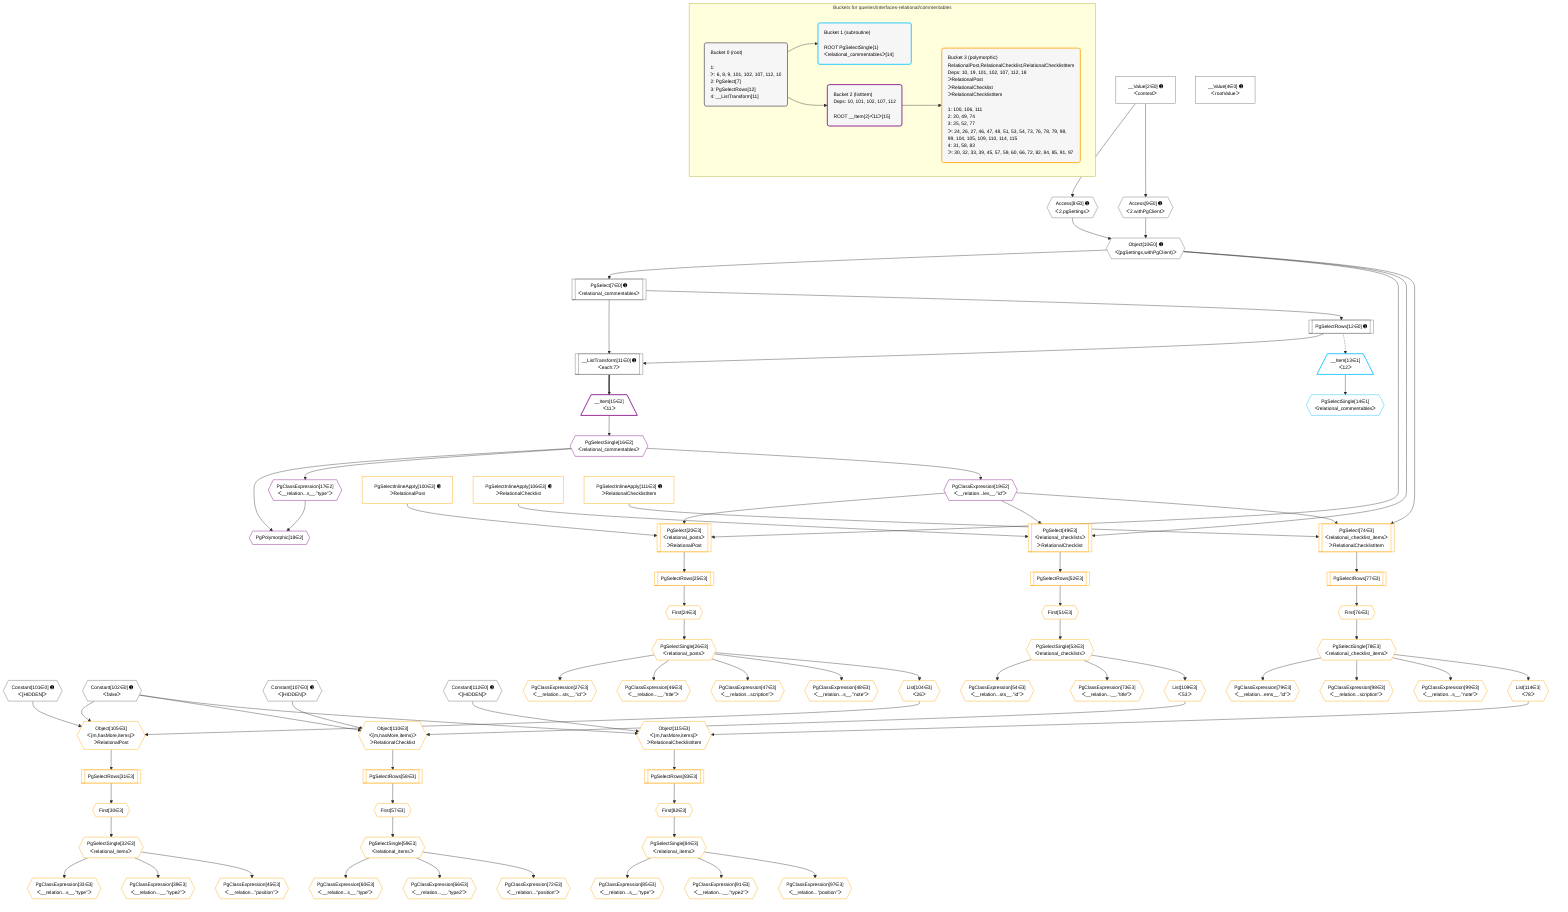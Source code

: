 %%{init: {'themeVariables': { 'fontSize': '12px'}}}%%
graph TD
    classDef path fill:#eee,stroke:#000,color:#000
    classDef plan fill:#fff,stroke-width:1px,color:#000
    classDef itemplan fill:#fff,stroke-width:2px,color:#000
    classDef unbatchedplan fill:#dff,stroke-width:1px,color:#000
    classDef sideeffectplan fill:#fcc,stroke-width:2px,color:#000
    classDef bucket fill:#f6f6f6,color:#000,stroke-width:2px,text-align:left


    %% plan dependencies
    PgSelect7[["PgSelect[7∈0] ➊<br />ᐸrelational_commentablesᐳ"]]:::plan
    Object10{{"Object[10∈0] ➊<br />ᐸ{pgSettings,withPgClient}ᐳ"}}:::plan
    Object10 --> PgSelect7
    Access8{{"Access[8∈0] ➊<br />ᐸ2.pgSettingsᐳ"}}:::plan
    Access9{{"Access[9∈0] ➊<br />ᐸ2.withPgClientᐳ"}}:::plan
    Access8 & Access9 --> Object10
    __ListTransform11[["__ListTransform[11∈0] ➊<br />ᐸeach:7ᐳ"]]:::plan
    PgSelectRows12[["PgSelectRows[12∈0] ➊"]]:::plan
    PgSelectRows12 & PgSelect7 --> __ListTransform11
    __Value2["__Value[2∈0] ➊<br />ᐸcontextᐳ"]:::plan
    __Value2 --> Access8
    __Value2 --> Access9
    PgSelect7 --> PgSelectRows12
    __Value4["__Value[4∈0] ➊<br />ᐸrootValueᐳ"]:::plan
    Constant101{{"Constant[101∈0] ➊<br />ᐸ[HIDDEN]ᐳ"}}:::plan
    Constant102{{"Constant[102∈0] ➊<br />ᐸfalseᐳ"}}:::plan
    Constant107{{"Constant[107∈0] ➊<br />ᐸ[HIDDEN]ᐳ"}}:::plan
    Constant112{{"Constant[112∈0] ➊<br />ᐸ[HIDDEN]ᐳ"}}:::plan
    __Item13[/"__Item[13∈1]<br />ᐸ12ᐳ"\]:::itemplan
    PgSelectRows12 -.-> __Item13
    PgSelectSingle14{{"PgSelectSingle[14∈1]<br />ᐸrelational_commentablesᐳ"}}:::plan
    __Item13 --> PgSelectSingle14
    PgPolymorphic18{{"PgPolymorphic[18∈2]"}}:::plan
    PgSelectSingle16{{"PgSelectSingle[16∈2]<br />ᐸrelational_commentablesᐳ"}}:::plan
    PgClassExpression17{{"PgClassExpression[17∈2]<br />ᐸ__relation...s__.”type”ᐳ"}}:::plan
    PgSelectSingle16 & PgClassExpression17 --> PgPolymorphic18
    __Item15[/"__Item[15∈2]<br />ᐸ11ᐳ"\]:::itemplan
    __ListTransform11 ==> __Item15
    __Item15 --> PgSelectSingle16
    PgSelectSingle16 --> PgClassExpression17
    PgClassExpression19{{"PgClassExpression[19∈2]<br />ᐸ__relation...les__.”id”ᐳ"}}:::plan
    PgSelectSingle16 --> PgClassExpression19
    PgSelect20[["PgSelect[20∈3]<br />ᐸrelational_postsᐳ<br />ᐳRelationalPost"]]:::plan
    PgSelectInlineApply100["PgSelectInlineApply[100∈3] ➊<br />ᐳRelationalPost"]:::plan
    Object10 & PgClassExpression19 & PgSelectInlineApply100 --> PgSelect20
    PgSelect49[["PgSelect[49∈3]<br />ᐸrelational_checklistsᐳ<br />ᐳRelationalChecklist"]]:::plan
    PgSelectInlineApply106["PgSelectInlineApply[106∈3] ➊<br />ᐳRelationalChecklist"]:::plan
    Object10 & PgClassExpression19 & PgSelectInlineApply106 --> PgSelect49
    PgSelect74[["PgSelect[74∈3]<br />ᐸrelational_checklist_itemsᐳ<br />ᐳRelationalChecklistItem"]]:::plan
    PgSelectInlineApply111["PgSelectInlineApply[111∈3] ➊<br />ᐳRelationalChecklistItem"]:::plan
    Object10 & PgClassExpression19 & PgSelectInlineApply111 --> PgSelect74
    Object105{{"Object[105∈3]<br />ᐸ{m,hasMore,items}ᐳ<br />ᐳRelationalPost"}}:::plan
    List104{{"List[104∈3]<br />ᐸ26ᐳ"}}:::plan
    Constant101 & Constant102 & List104 --> Object105
    Object110{{"Object[110∈3]<br />ᐸ{m,hasMore,items}ᐳ<br />ᐳRelationalChecklist"}}:::plan
    List109{{"List[109∈3]<br />ᐸ53ᐳ"}}:::plan
    Constant107 & Constant102 & List109 --> Object110
    Object115{{"Object[115∈3]<br />ᐸ{m,hasMore,items}ᐳ<br />ᐳRelationalChecklistItem"}}:::plan
    List114{{"List[114∈3]<br />ᐸ78ᐳ"}}:::plan
    Constant112 & Constant102 & List114 --> Object115
    First24{{"First[24∈3]"}}:::plan
    PgSelectRows25[["PgSelectRows[25∈3]"]]:::plan
    PgSelectRows25 --> First24
    PgSelect20 --> PgSelectRows25
    PgSelectSingle26{{"PgSelectSingle[26∈3]<br />ᐸrelational_postsᐳ"}}:::plan
    First24 --> PgSelectSingle26
    PgClassExpression27{{"PgClassExpression[27∈3]<br />ᐸ__relation...sts__.”id”ᐳ"}}:::plan
    PgSelectSingle26 --> PgClassExpression27
    First30{{"First[30∈3]"}}:::plan
    PgSelectRows31[["PgSelectRows[31∈3]"]]:::plan
    PgSelectRows31 --> First30
    Object105 --> PgSelectRows31
    PgSelectSingle32{{"PgSelectSingle[32∈3]<br />ᐸrelational_itemsᐳ"}}:::plan
    First30 --> PgSelectSingle32
    PgClassExpression33{{"PgClassExpression[33∈3]<br />ᐸ__relation...s__.”type”ᐳ"}}:::plan
    PgSelectSingle32 --> PgClassExpression33
    PgClassExpression39{{"PgClassExpression[39∈3]<br />ᐸ__relation...__.”type2”ᐳ"}}:::plan
    PgSelectSingle32 --> PgClassExpression39
    PgClassExpression45{{"PgClassExpression[45∈3]<br />ᐸ__relation...”position”ᐳ"}}:::plan
    PgSelectSingle32 --> PgClassExpression45
    PgClassExpression46{{"PgClassExpression[46∈3]<br />ᐸ__relation...__.”title”ᐳ"}}:::plan
    PgSelectSingle26 --> PgClassExpression46
    PgClassExpression47{{"PgClassExpression[47∈3]<br />ᐸ__relation...scription”ᐳ"}}:::plan
    PgSelectSingle26 --> PgClassExpression47
    PgClassExpression48{{"PgClassExpression[48∈3]<br />ᐸ__relation...s__.”note”ᐳ"}}:::plan
    PgSelectSingle26 --> PgClassExpression48
    First51{{"First[51∈3]"}}:::plan
    PgSelectRows52[["PgSelectRows[52∈3]"]]:::plan
    PgSelectRows52 --> First51
    PgSelect49 --> PgSelectRows52
    PgSelectSingle53{{"PgSelectSingle[53∈3]<br />ᐸrelational_checklistsᐳ"}}:::plan
    First51 --> PgSelectSingle53
    PgClassExpression54{{"PgClassExpression[54∈3]<br />ᐸ__relation...sts__.”id”ᐳ"}}:::plan
    PgSelectSingle53 --> PgClassExpression54
    First57{{"First[57∈3]"}}:::plan
    PgSelectRows58[["PgSelectRows[58∈3]"]]:::plan
    PgSelectRows58 --> First57
    Object110 --> PgSelectRows58
    PgSelectSingle59{{"PgSelectSingle[59∈3]<br />ᐸrelational_itemsᐳ"}}:::plan
    First57 --> PgSelectSingle59
    PgClassExpression60{{"PgClassExpression[60∈3]<br />ᐸ__relation...s__.”type”ᐳ"}}:::plan
    PgSelectSingle59 --> PgClassExpression60
    PgClassExpression66{{"PgClassExpression[66∈3]<br />ᐸ__relation...__.”type2”ᐳ"}}:::plan
    PgSelectSingle59 --> PgClassExpression66
    PgClassExpression72{{"PgClassExpression[72∈3]<br />ᐸ__relation...”position”ᐳ"}}:::plan
    PgSelectSingle59 --> PgClassExpression72
    PgClassExpression73{{"PgClassExpression[73∈3]<br />ᐸ__relation...__.”title”ᐳ"}}:::plan
    PgSelectSingle53 --> PgClassExpression73
    First76{{"First[76∈3]"}}:::plan
    PgSelectRows77[["PgSelectRows[77∈3]"]]:::plan
    PgSelectRows77 --> First76
    PgSelect74 --> PgSelectRows77
    PgSelectSingle78{{"PgSelectSingle[78∈3]<br />ᐸrelational_checklist_itemsᐳ"}}:::plan
    First76 --> PgSelectSingle78
    PgClassExpression79{{"PgClassExpression[79∈3]<br />ᐸ__relation...ems__.”id”ᐳ"}}:::plan
    PgSelectSingle78 --> PgClassExpression79
    First82{{"First[82∈3]"}}:::plan
    PgSelectRows83[["PgSelectRows[83∈3]"]]:::plan
    PgSelectRows83 --> First82
    Object115 --> PgSelectRows83
    PgSelectSingle84{{"PgSelectSingle[84∈3]<br />ᐸrelational_itemsᐳ"}}:::plan
    First82 --> PgSelectSingle84
    PgClassExpression85{{"PgClassExpression[85∈3]<br />ᐸ__relation...s__.”type”ᐳ"}}:::plan
    PgSelectSingle84 --> PgClassExpression85
    PgClassExpression91{{"PgClassExpression[91∈3]<br />ᐸ__relation...__.”type2”ᐳ"}}:::plan
    PgSelectSingle84 --> PgClassExpression91
    PgClassExpression97{{"PgClassExpression[97∈3]<br />ᐸ__relation...”position”ᐳ"}}:::plan
    PgSelectSingle84 --> PgClassExpression97
    PgClassExpression98{{"PgClassExpression[98∈3]<br />ᐸ__relation...scription”ᐳ"}}:::plan
    PgSelectSingle78 --> PgClassExpression98
    PgClassExpression99{{"PgClassExpression[99∈3]<br />ᐸ__relation...s__.”note”ᐳ"}}:::plan
    PgSelectSingle78 --> PgClassExpression99
    PgSelectSingle26 --> List104
    PgSelectSingle53 --> List109
    PgSelectSingle78 --> List114

    %% define steps

    subgraph "Buckets for queries/interfaces-relational/commentables"
    Bucket0("Bucket 0 (root)<br /><br />1: <br />ᐳ: 6, 8, 9, 101, 102, 107, 112, 10<br />2: PgSelect[7]<br />3: PgSelectRows[12]<br />4: __ListTransform[11]"):::bucket
    classDef bucket0 stroke:#696969
    class Bucket0,__Value2,__Value4,PgSelect7,Access8,Access9,Object10,__ListTransform11,PgSelectRows12,Constant101,Constant102,Constant107,Constant112 bucket0
    Bucket1("Bucket 1 (subroutine)<br /><br />ROOT PgSelectSingle{1}ᐸrelational_commentablesᐳ[14]"):::bucket
    classDef bucket1 stroke:#00bfff
    class Bucket1,__Item13,PgSelectSingle14 bucket1
    Bucket2("Bucket 2 (listItem)<br />Deps: 10, 101, 102, 107, 112<br /><br />ROOT __Item{2}ᐸ11ᐳ[15]"):::bucket
    classDef bucket2 stroke:#7f007f
    class Bucket2,__Item15,PgSelectSingle16,PgClassExpression17,PgPolymorphic18,PgClassExpression19 bucket2
    Bucket3("Bucket 3 (polymorphic)<br />RelationalPost,RelationalChecklist,RelationalChecklistItem<br />Deps: 10, 19, 101, 102, 107, 112, 18<br />ᐳRelationalPost<br />ᐳRelationalChecklist<br />ᐳRelationalChecklistItem<br /><br />1: 100, 106, 111<br />2: 20, 49, 74<br />3: 25, 52, 77<br />ᐳ: 24, 26, 27, 46, 47, 48, 51, 53, 54, 73, 76, 78, 79, 98, 99, 104, 105, 109, 110, 114, 115<br />4: 31, 58, 83<br />ᐳ: 30, 32, 33, 39, 45, 57, 59, 60, 66, 72, 82, 84, 85, 91, 97"):::bucket
    classDef bucket3 stroke:#ffa500
    class Bucket3,PgSelect20,First24,PgSelectRows25,PgSelectSingle26,PgClassExpression27,First30,PgSelectRows31,PgSelectSingle32,PgClassExpression33,PgClassExpression39,PgClassExpression45,PgClassExpression46,PgClassExpression47,PgClassExpression48,PgSelect49,First51,PgSelectRows52,PgSelectSingle53,PgClassExpression54,First57,PgSelectRows58,PgSelectSingle59,PgClassExpression60,PgClassExpression66,PgClassExpression72,PgClassExpression73,PgSelect74,First76,PgSelectRows77,PgSelectSingle78,PgClassExpression79,First82,PgSelectRows83,PgSelectSingle84,PgClassExpression85,PgClassExpression91,PgClassExpression97,PgClassExpression98,PgClassExpression99,PgSelectInlineApply100,List104,Object105,PgSelectInlineApply106,List109,Object110,PgSelectInlineApply111,List114,Object115 bucket3
    Bucket0 --> Bucket1 & Bucket2
    Bucket2 --> Bucket3
    end
